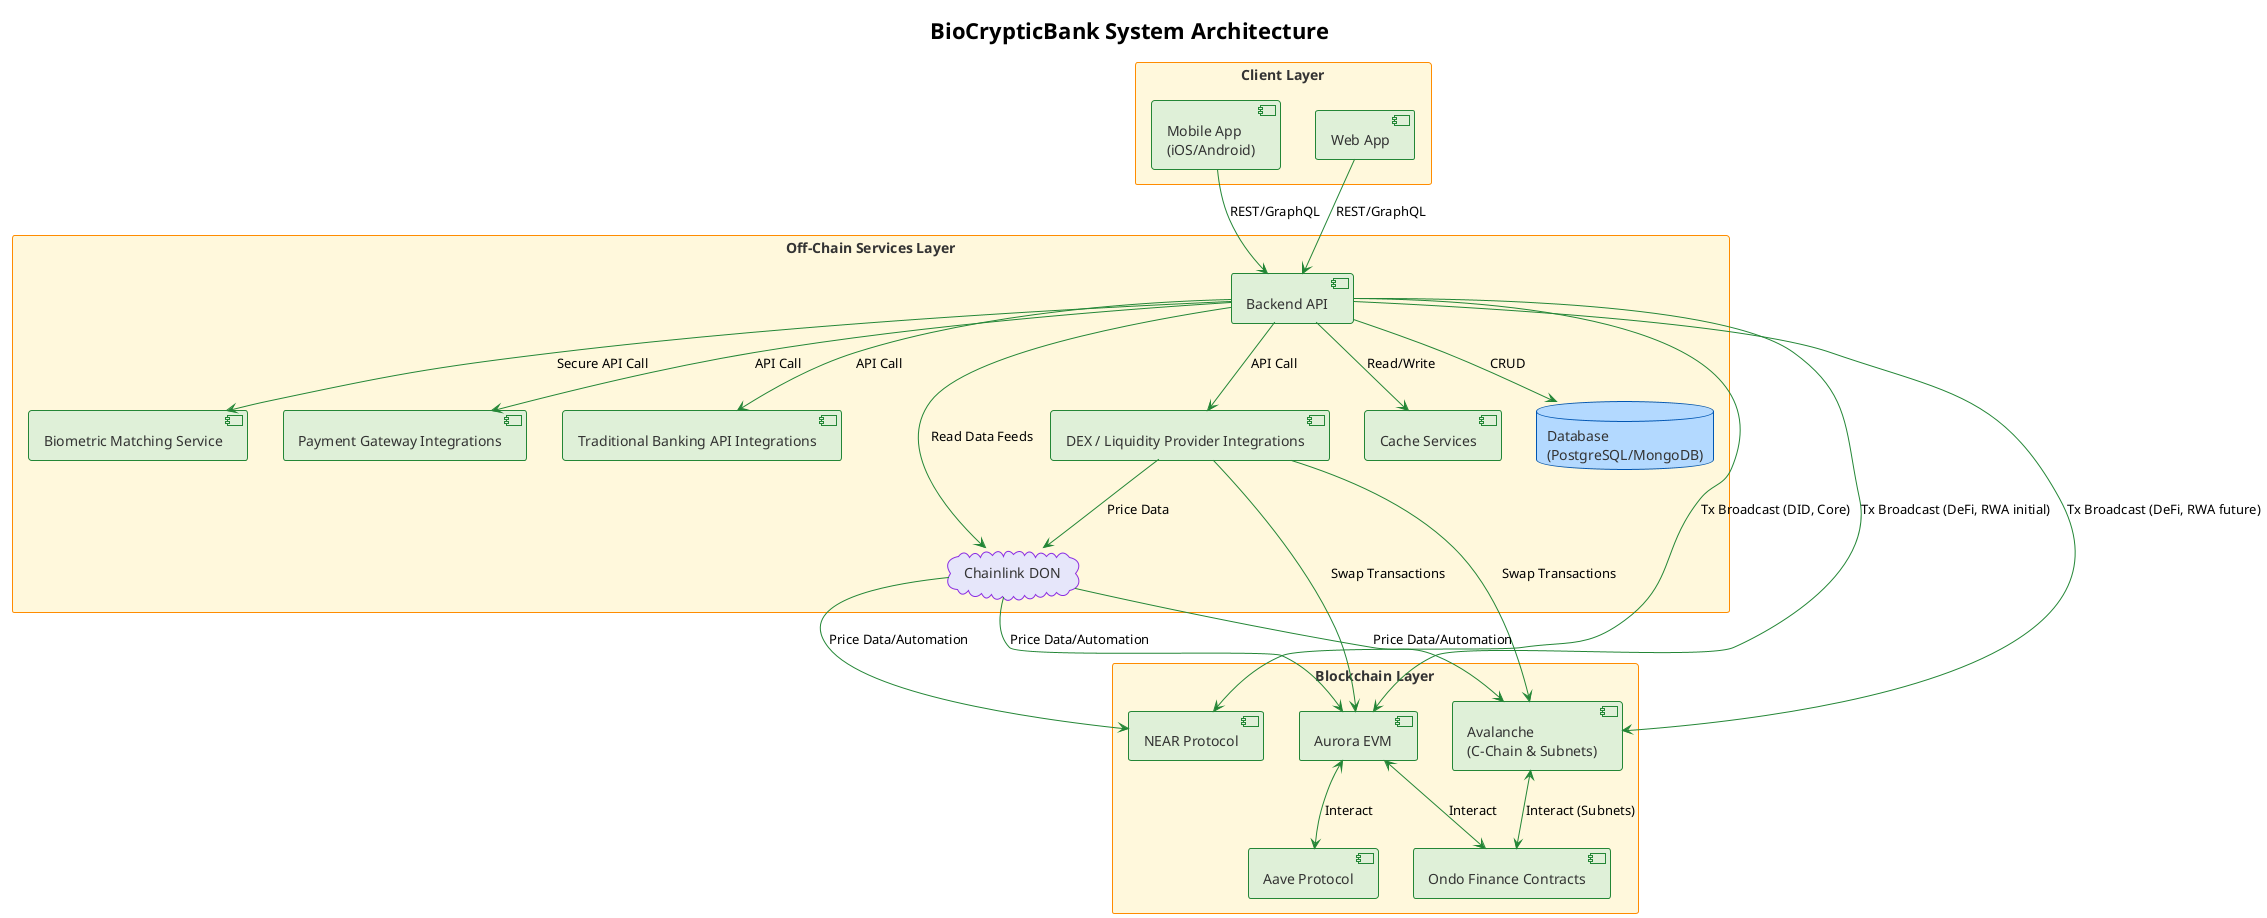 @startuml
!theme plain

skinparam component {
  BorderColor #238636
  BackgroundColor #DFF0D8
  ArrowColor #238636
  FontColor #333
  FontSize 14
}
skinparam database {
  BorderColor #0056B3
  BackgroundColor #B3D9FF
  ArrowColor #0056B3
  FontColor #333
  FontSize 14
}
skinparam cloud {
  BorderColor #8A2BE2
  BackgroundColor #E6E6FA
  ArrowColor #8A2BE2
  FontColor #333
  FontSize 14
}
skinparam rectangle {
  BorderColor #FF8C00
  BackgroundColor #FFF8DC
  ArrowColor #FF8C00
  FontColor #333
  FontSize 14
}

title BioCrypticBank System Architecture

rectangle "Client Layer" as client_layer {
  component "Mobile App\n(iOS/Android)" as mobile_app
  component "Web App" as web_app
}

rectangle "Off-Chain Services Layer" as offchain_layer {
  component "Backend API" as backend_api
  component "Biometric Matching Service" as biometric_service
  component "Payment Gateway Integrations" as payment_gateway
  component "Traditional Banking API Integrations" as traditional_api
  component "DEX / Liquidity Provider Integrations" as dex_integrations
  cloud "Chainlink DON" as chainlink_don
  component "Cache Services" as cache_services
  database "Database\n(PostgreSQL/MongoDB)" as db
}

rectangle "Blockchain Layer" as blockchain_layer {
  component "NEAR Protocol" as near_protocol
  component "Aurora EVM" as aurora_evm
  component "Avalanche\n(C-Chain & Subnets)" as avalanche
  component "Aave Protocol" as aave
  component "Ondo Finance Contracts" as ondo_finance
}

' Connections
mobile_app --> backend_api : REST/GraphQL
web_app --> backend_api : REST/GraphQL

backend_api --> biometric_service : Secure API Call
backend_api --> payment_gateway : API Call
backend_api --> traditional_api : API Call
backend_api --> dex_integrations : API Call
backend_api --> chainlink_don : Read Data Feeds
backend_api --> cache_services : Read/Write
backend_api --> db : CRUD

dex_integrations --> chainlink_don : Price Data
dex_integrations --> aurora_evm : Swap Transactions
dex_integrations --> avalanche : Swap Transactions

backend_api --> near_protocol : Tx Broadcast (DID, Core)
backend_api --> aurora_evm : Tx Broadcast (DeFi, RWA initial)
backend_api --> avalanche : Tx Broadcast (DeFi, RWA future)

aurora_evm <--> aave : Interact
aurora_evm <--> ondo_finance : Interact
avalanche <--> ondo_finance : Interact (Subnets)

chainlink_don --> near_protocol : Price Data/Automation
chainlink_don --> aurora_evm : Price Data/Automation
chainlink_don --> avalanche : Price Data/Automation

@enduml
